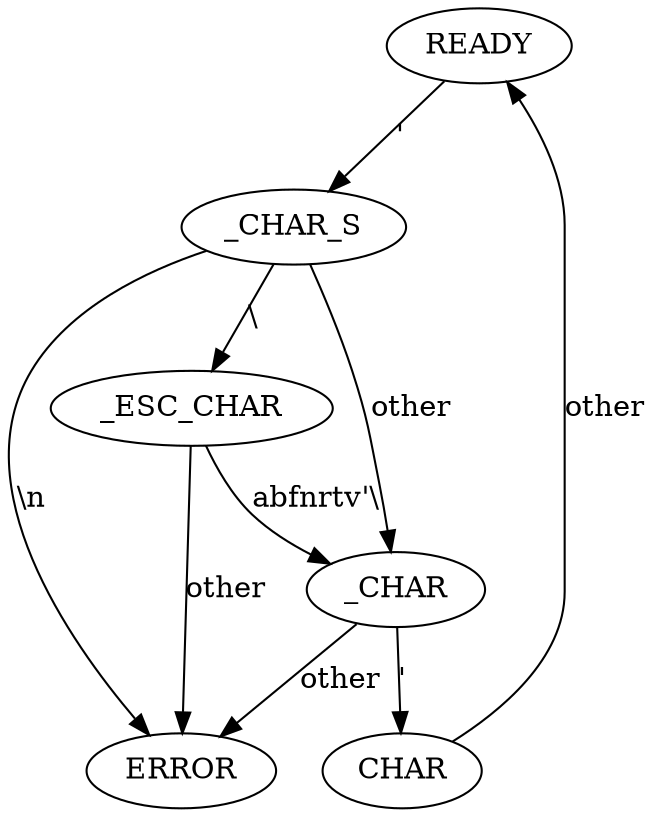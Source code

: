 // 字符面量的转换图
digraph LexerChar{
    READY;
    ERROR;
    _CHAR_S;
    _CHAR;
    CHAR;
    _ESC_CHAR;

    READY       -> _CHAR_S      [label="'"];
    _CHAR_S     -> ERROR        [label="\\n"];
    _CHAR_S     -> _ESC_CHAR    [label="\\"];
    _CHAR_S     -> _CHAR        [label="other"];

    _CHAR       -> CHAR         [label="'"];
    _CHAR       -> ERROR        [label="other"];
    CHAR        -> READY        [label="other"];

    _ESC_CHAR   -> _CHAR        [label="abfnrtv'\\"];
    _ESC_CHAR   -> ERROR        [label="other"];
}